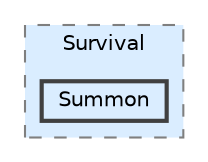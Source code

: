 digraph "Q:/IdleWave/Projet/Assets/Scripts/RogueGenesia/Survival/Summon"
{
 // LATEX_PDF_SIZE
  bgcolor="transparent";
  edge [fontname=Helvetica,fontsize=10,labelfontname=Helvetica,labelfontsize=10];
  node [fontname=Helvetica,fontsize=10,shape=box,height=0.2,width=0.4];
  compound=true
  subgraph clusterdir_2d909ba704f47538bf61aa9015000ce8 {
    graph [ bgcolor="#daedff", pencolor="grey50", label="Survival", fontname=Helvetica,fontsize=10 style="filled,dashed", URL="dir_2d909ba704f47538bf61aa9015000ce8.html",tooltip=""]
  dir_5ef2c5805e6cebce8cd2007e6fdd3e75 [label="Summon", fillcolor="#daedff", color="grey25", style="filled,bold", URL="dir_5ef2c5805e6cebce8cd2007e6fdd3e75.html",tooltip=""];
  }
}
